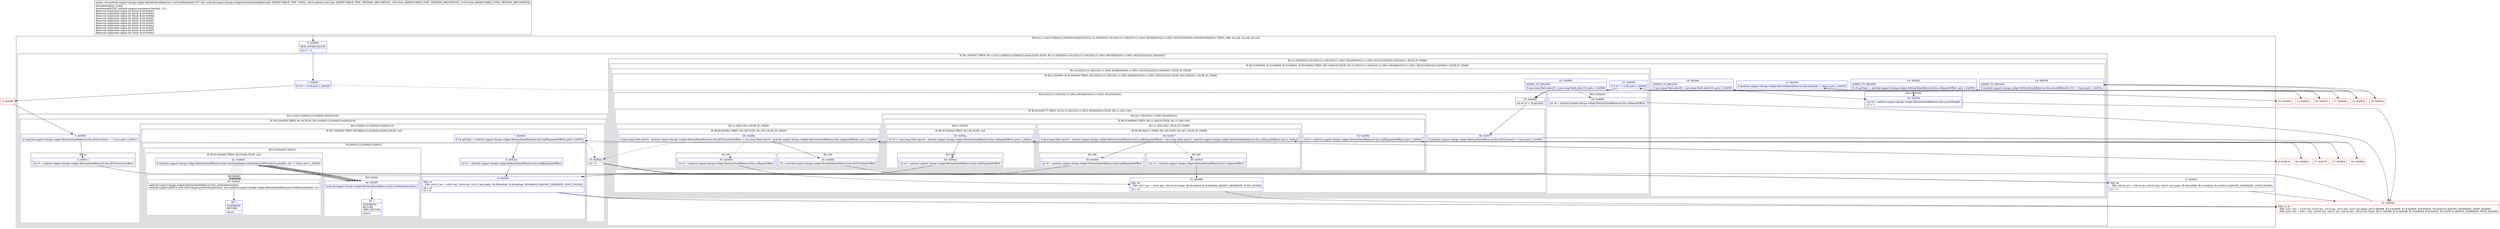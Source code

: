 digraph "CFG forandroid.support.design.widget.BottomSheetBehavior.2.onViewReleased(Landroid\/view\/View;FF)V" {
subgraph cluster_Region_1898507258 {
label = "R(4:0|(1:(1:4)(2:(3:8|9|(2:(2:43|46)|(2:44|45)))|10))(1:(2:19|(0)(0))(1:(4:25|(3:(2:(1:36)|10)(1:(1:39)(1:40))|9|(0)(0))(1:(1:29)(1:30))|31|(0)(0))(2:24|(0)(0))))|5|(0)(0)) | DECL_VAR: int null, int null, int null\l";
node [shape=record,color=blue];
Node_0 [shape=record,label="{0\:\ 0x0000|MTH_ENTER_BLOCK\l|int r2 = 4\l}"];
subgraph cluster_IfRegion_1268102813 {
label = "IF [B:1:0x0007] THEN: R(1:(1:4)(2:(3:8|9|(2:(2:43|46)|(2:44|45)))|10)) ELSE: R(1:(2:19|(0)(0))(1:(4:25|(3:(2:(1:36)|10)(1:(1:39)(1:40))|9|(0)(0))(1:(1:29)(1:30))|31|(0)(0))(2:24|(0)(0))))";
node [shape=record,color=blue];
Node_1 [shape=record,label="{1\:\ 0x0007|if (r10 \< 0.0f) goto L_0x0009\l}"];
subgraph cluster_Region_83985358 {
label = "R(1:(1:4)(2:(3:8|9|(2:(2:43|46)|(2:44|45)))|10))";
node [shape=record,color=blue];
subgraph cluster_IfRegion_735134360 {
label = "IF [B:3:0x000f] THEN: R(1:4) ELSE: R(2:(3:8|9|(2:(2:43|46)|(2:44|45)))|10)";
node [shape=record,color=blue];
Node_3 [shape=record,label="{3\:\ 0x000f|if (android.support.design.widget.BottomSheetBehavior.this.fitToContents == true) goto L_0x0011\l}"];
subgraph cluster_Region_425022436 {
label = "R(1:4)";
node [shape=record,color=blue];
Node_4 [shape=record,label="{4\:\ 0x0011|int r9 = android.support.design.widget.BottomSheetBehavior.this.fitToContentsOffset\l}"];
}
subgraph cluster_Region_1835626594 {
label = "R(2:(3:8|9|(2:(2:43|46)|(2:44|45)))|10)";
node [shape=record,color=blue];
subgraph cluster_IfRegion_1713289063 {
label = "IF [B:7:0x0020] THEN: R(3:8|9|(2:(2:43|46)|(2:44|45))) ELSE: null";
node [shape=record,color=blue];
Node_7 [shape=record,label="{7\:\ 0x0020|if (r8.getTop() \> android.support.design.widget.BottomSheetBehavior.this.halfExpandedOffset) goto L_0x0022\l}"];
subgraph cluster_Region_1484915967 {
label = "R(3:8|9|(2:(2:43|46)|(2:44|45)))";
node [shape=record,color=blue];
Node_8 [shape=record,label="{8\:\ 0x0022|int r0 = android.support.design.widget.BottomSheetBehavior.this.halfExpandedOffset\l}"];
Node_9 [shape=record,label="{9\:\ 0x0026|PHI: r0 \l  PHI: (r0v12 int) = (r0v5 int), (r0v6 int), (r0v13 int) binds: [B:39:0x00c9, B:36:0x00ae, B:8:0x0022] A[DONT_GENERATE, DONT_INLINE]\l|r9 = r0\lr2 = 6\l}"];
subgraph cluster_Region_14275687 {
label = "R(2:(2:43|46)|(2:44|45))";
node [shape=record,color=blue];
subgraph cluster_IfRegion_156186689 {
label = "IF [B:42:0x00e0] THEN: R(2:43|46) ELSE: null";
node [shape=record,color=blue];
Node_42 [shape=record,label="{42\:\ 0x00e0|if (android.support.design.widget.BottomSheetBehavior.this.viewDragHelper.settleCapturedViewAt(r8.getLeft(), r9) == false) goto L_0x00f3\l}"];
subgraph cluster_Region_1250245773 {
label = "R(2:43|46)";
node [shape=record,color=blue];
Node_43 [shape=record,label="{43\:\ 0x00e2|android.support.design.widget.BottomSheetBehavior.this.setStateInternal(2)\landroid.support.p000v4.view.ViewCompat.postOnAnimation(r8, new android.support.design.widget.BottomSheetBehavior.SettleRunnable(r8, r2))\l}"];
Node_46 [shape=record,label="{46\:\ ?|SYNTHETIC\lRETURN\l|return\l}"];
}
}
subgraph cluster_Region_1302537981 {
label = "R(2:44|45)";
node [shape=record,color=blue];
Node_44 [shape=record,label="{44\:\ 0x00f3|android.support.design.widget.BottomSheetBehavior.this.setStateInternal(r2)\l}"];
Node_45 [shape=record,label="{45\:\ ?|SYNTHETIC\lRETURN\lORIG_RETURN\l|return\l}"];
}
}
}
}
Node_10 [shape=record,label="{10\:\ 0x002a|r9 = 0\l}"];
}
}
}
subgraph cluster_Region_673934962 {
label = "R(1:(2:19|(0)(0))(1:(4:25|(3:(2:(1:36)|10)(1:(1:39)(1:40))|9|(0)(0))(1:(1:29)(1:30))|31|(0)(0))(2:24|(0)(0)))) | ELSE_IF_CHAIN\l";
node [shape=record,color=blue];
subgraph cluster_IfRegion_1000161695 {
label = "IF [B:12:0x0030, B:14:0x0038, B:16:0x0042, B:18:0x004e] THEN: R(2:19|(0)(0)) ELSE: R(1:(4:25|(3:(2:(1:36)|10)(1:(1:39)(1:40))|9|(0)(0))(1:(1:29)(1:30))|31|(0)(0))(2:24|(0)(0))) | ELSE_IF_CHAIN\l";
node [shape=record,color=blue];
Node_12 [shape=record,label="{12\:\ 0x0030|if (android.support.design.widget.BottomSheetBehavior.this.hideable != false) goto L_0x0032\l}"];
Node_14 [shape=record,label="{14\:\ 0x0038|ADDED_TO_REGION\l|if (android.support.design.widget.BottomSheetBehavior.this.shouldHide(r8, r10) != false) goto L_0x003a\l}"];
Node_16 [shape=record,label="{16\:\ 0x0042|ADDED_TO_REGION\l|if (r8.getTop() \> android.support.design.widget.BottomSheetBehavior.this.collapsedOffset) goto L_0x0050\l}"];
Node_18 [shape=record,label="{18\:\ 0x004e|ADDED_TO_REGION\l|if (java.lang.Math.abs(r9) \< java.lang.Math.abs(r10)) goto L_0x0050\l}"];
subgraph cluster_Region_708162178 {
label = "R(2:19|(0)(0))";
node [shape=record,color=blue];
Node_19 [shape=record,label="{19\:\ 0x0050|int r9 = android.support.design.widget.BottomSheetBehavior.this.parentHeight\lr2 = 5\l}"];
subgraph cluster_IfRegion_1965674599 {
label = "IF [B:42:0x00e0] THEN: R(0) ELSE: R(0)";
node [shape=record,color=blue];
Node_42 [shape=record,label="{42\:\ 0x00e0|if (android.support.design.widget.BottomSheetBehavior.this.viewDragHelper.settleCapturedViewAt(r8.getLeft(), r9) == false) goto L_0x00f3\l}"];
subgraph cluster_Region_89420723 {
label = "R(0)";
node [shape=record,color=blue];
}
subgraph cluster_Region_1988089237 {
label = "R(0)";
node [shape=record,color=blue];
}
}
}
subgraph cluster_Region_658502524 {
label = "R(1:(4:25|(3:(2:(1:36)|10)(1:(1:39)(1:40))|9|(0)(0))(1:(1:29)(1:30))|31|(0)(0))(2:24|(0)(0))) | ELSE_IF_CHAIN\l";
node [shape=record,color=blue];
subgraph cluster_IfRegion_472818964 {
label = "IF [B:21:0x0059, B:23:0x0065] THEN: R(4:25|(3:(2:(1:36)|10)(1:(1:39)(1:40))|9|(0)(0))(1:(1:29)(1:30))|31|(0)(0)) ELSE: R(2:24|(0)(0)) | ELSE_IF_CHAIN\l";
node [shape=record,color=blue];
Node_21 [shape=record,label="{21\:\ 0x0059|if (r10 == 0.0f) goto L_0x006d\l}"];
Node_23 [shape=record,label="{23\:\ 0x0065|ADDED_TO_REGION\l|if (java.lang.Math.abs(r9) \> java.lang.Math.abs(r10)) goto L_0x006d\l}"];
subgraph cluster_Region_89028170 {
label = "R(4:25|(3:(2:(1:36)|10)(1:(1:39)(1:40))|9|(0)(0))(1:(1:29)(1:30))|31|(0)(0))";
node [shape=record,color=blue];
Node_25 [shape=record,label="{25\:\ 0x006d|int int r9 = r8.getTop()\l}"];
subgraph cluster_IfRegion_977372361 {
label = "IF [B:26:0x0077] THEN: R(3:(2:(1:36)|10)(1:(1:39)(1:40))|9|(0)(0)) ELSE: R(1:(1:29)(1:30))";
node [shape=record,color=blue];
Node_26 [shape=record,label="{26\:\ 0x0077|if (android.support.design.widget.BottomSheetBehavior.this.fitToContents != true) goto L_0x009a\l}"];
subgraph cluster_Region_2093248468 {
label = "R(3:(2:(1:36)|10)(1:(1:39)(1:40))|9|(0)(0))";
node [shape=record,color=blue];
subgraph cluster_IfRegion_1776783271 {
label = "IF [B:33:0x009e] THEN: R(2:(1:36)|10) ELSE: R(1:(1:39)(1:40))";
node [shape=record,color=blue];
Node_33 [shape=record,label="{33\:\ 0x009e|if (r9 \< android.support.design.widget.BottomSheetBehavior.this.halfExpandedOffset) goto L_0x00a0\l}"];
subgraph cluster_Region_467904419 {
label = "R(2:(1:36)|10)";
node [shape=record,color=blue];
subgraph cluster_IfRegion_1328224409 {
label = "IF [B:35:0x00aa] THEN: R(1:36) ELSE: null";
node [shape=record,color=blue];
Node_35 [shape=record,label="{35\:\ 0x00aa|if (r9 \>= java.lang.Math.abs(r9 \- android.support.design.widget.BottomSheetBehavior.this.collapsedOffset)) goto L_0x00ae\l}"];
subgraph cluster_Region_1178588716 {
label = "R(1:36)";
node [shape=record,color=blue];
Node_36 [shape=record,label="{36\:\ 0x00ae|int r0 = android.support.design.widget.BottomSheetBehavior.this.halfExpandedOffset\l}"];
}
}
Node_10 [shape=record,label="{10\:\ 0x002a|r9 = 0\l}"];
}
subgraph cluster_Region_840580457 {
label = "R(1:(1:39)(1:40)) | ELSE_IF_CHAIN\l";
node [shape=record,color=blue];
subgraph cluster_IfRegion_1240686688 {
label = "IF [B:38:0x00c7] THEN: R(1:39) ELSE: R(1:40) | ELSE_IF_CHAIN\l";
node [shape=record,color=blue];
Node_38 [shape=record,label="{38\:\ 0x00c7|if (java.lang.Math.abs(r9 \- android.support.design.widget.BottomSheetBehavior.this.halfExpandedOffset) \< java.lang.Math.abs(r9 \- android.support.design.widget.BottomSheetBehavior.this.collapsedOffset)) goto L_0x00c9\l}"];
subgraph cluster_Region_1788825406 {
label = "R(1:39)";
node [shape=record,color=blue];
Node_39 [shape=record,label="{39\:\ 0x00c9|int r0 = android.support.design.widget.BottomSheetBehavior.this.halfExpandedOffset\l}"];
}
subgraph cluster_Region_793113240 {
label = "R(1:40)";
node [shape=record,color=blue];
Node_40 [shape=record,label="{40\:\ 0x00cf|int r0 = android.support.design.widget.BottomSheetBehavior.this.collapsedOffset\l}"];
}
}
}
}
Node_9 [shape=record,label="{9\:\ 0x0026|PHI: r0 \l  PHI: (r0v12 int) = (r0v5 int), (r0v6 int), (r0v13 int) binds: [B:39:0x00c9, B:36:0x00ae, B:8:0x0022] A[DONT_GENERATE, DONT_INLINE]\l|r9 = r0\lr2 = 6\l}"];
subgraph cluster_IfRegion_1793494085 {
label = "IF [B:42:0x00e0] THEN: R(0) ELSE: R(0)";
node [shape=record,color=blue];
Node_42 [shape=record,label="{42\:\ 0x00e0|if (android.support.design.widget.BottomSheetBehavior.this.viewDragHelper.settleCapturedViewAt(r8.getLeft(), r9) == false) goto L_0x00f3\l}"];
subgraph cluster_Region_59343368 {
label = "R(0)";
node [shape=record,color=blue];
}
subgraph cluster_Region_894970236 {
label = "R(0)";
node [shape=record,color=blue];
}
}
}
subgraph cluster_Region_1447738315 {
label = "R(1:(1:29)(1:30)) | ELSE_IF_CHAIN\l";
node [shape=record,color=blue];
subgraph cluster_IfRegion_2047525065 {
label = "IF [B:28:0x008c] THEN: R(1:29) ELSE: R(1:30) | ELSE_IF_CHAIN\l";
node [shape=record,color=blue];
Node_28 [shape=record,label="{28\:\ 0x008c|if (java.lang.Math.abs(r9 \- android.support.design.widget.BottomSheetBehavior.this.fitToContentsOffset) \< java.lang.Math.abs(r9 \- android.support.design.widget.BottomSheetBehavior.this.collapsedOffset)) goto L_0x008e\l}"];
subgraph cluster_Region_1512768504 {
label = "R(1:29)";
node [shape=record,color=blue];
Node_29 [shape=record,label="{29\:\ 0x008e|r9 = android.support.design.widget.BottomSheetBehavior.this.fitToContentsOffset\l}"];
}
subgraph cluster_Region_943573049 {
label = "R(1:30)";
node [shape=record,color=blue];
Node_30 [shape=record,label="{30\:\ 0x0094|int r0 = android.support.design.widget.BottomSheetBehavior.this.collapsedOffset\l}"];
}
}
}
}
Node_31 [shape=record,label="{31\:\ 0x0098|PHI: r0 \l  PHI: (r0v7 int) = (r0v4 int), (r0v10 int) binds: [B:40:0x00cf, B:30:0x0094] A[DONT_GENERATE, DONT_INLINE]\l|r9 = r0\l}"];
subgraph cluster_IfRegion_143692259 {
label = "IF [B:42:0x00e0] THEN: R(0) ELSE: R(0)";
node [shape=record,color=blue];
Node_42 [shape=record,label="{42\:\ 0x00e0|if (android.support.design.widget.BottomSheetBehavior.this.viewDragHelper.settleCapturedViewAt(r8.getLeft(), r9) == false) goto L_0x00f3\l}"];
subgraph cluster_Region_1195821883 {
label = "R(0)";
node [shape=record,color=blue];
}
subgraph cluster_Region_857807206 {
label = "R(0)";
node [shape=record,color=blue];
}
}
}
subgraph cluster_Region_967388516 {
label = "R(2:24|(0)(0))";
node [shape=record,color=blue];
Node_24 [shape=record,label="{24\:\ 0x0068|int r9 = android.support.design.widget.BottomSheetBehavior.this.collapsedOffset\l}"];
subgraph cluster_IfRegion_817260586 {
label = "IF [B:42:0x00e0] THEN: R(0) ELSE: R(0)";
node [shape=record,color=blue];
Node_42 [shape=record,label="{42\:\ 0x00e0|if (android.support.design.widget.BottomSheetBehavior.this.viewDragHelper.settleCapturedViewAt(r8.getLeft(), r9) == false) goto L_0x00f3\l}"];
subgraph cluster_Region_1009121366 {
label = "R(0)";
node [shape=record,color=blue];
}
subgraph cluster_Region_1296819194 {
label = "R(0)";
node [shape=record,color=blue];
}
}
}
}
}
}
}
}
Node_5 [shape=record,label="{5\:\ 0x0015|PHI: r9 \l  PHI: (r9v25 int) = (r9v16 int), (r9v23 int), (r9v31 int) binds: [B:29:0x008e, B:10:0x002a, B:4:0x0011] A[DONT_GENERATE, DONT_INLINE]\l|r2 = 3\l}"];
subgraph cluster_IfRegion_1989818652 {
label = "IF [B:42:0x00e0] THEN: R(0) ELSE: R(0)";
node [shape=record,color=blue];
Node_42 [shape=record,label="{42\:\ 0x00e0|if (android.support.design.widget.BottomSheetBehavior.this.viewDragHelper.settleCapturedViewAt(r8.getLeft(), r9) == false) goto L_0x00f3\l}"];
subgraph cluster_Region_1978591453 {
label = "R(0)";
node [shape=record,color=blue];
}
subgraph cluster_Region_1721387390 {
label = "R(0)";
node [shape=record,color=blue];
}
}
}
Node_2 [shape=record,color=red,label="{2\:\ 0x0009}"];
Node_6 [shape=record,color=red,label="{6\:\ 0x0018}"];
Node_11 [shape=record,color=red,label="{11\:\ 0x002c}"];
Node_13 [shape=record,color=red,label="{13\:\ 0x0032}"];
Node_15 [shape=record,color=red,label="{15\:\ 0x003a}"];
Node_17 [shape=record,color=red,label="{17\:\ 0x0044}"];
Node_20 [shape=record,color=red,label="{20\:\ 0x0057}"];
Node_22 [shape=record,color=red,label="{22\:\ 0x005b}"];
Node_27 [shape=record,color=red,label="{27\:\ 0x0079}"];
Node_32 [shape=record,color=red,label="{32\:\ 0x009a}"];
Node_34 [shape=record,color=red,label="{34\:\ 0x00a0}"];
Node_37 [shape=record,color=red,label="{37\:\ 0x00b4}"];
Node_41 [shape=record,color=red,label="{41\:\ 0x00d4|PHI: r2 r9 \l  PHI: (r2v1 int) = (r2v0 int), (r2v0 int), (r2v2 int), (r2v3 int), (r2v4 int) binds: [B:31:0x0098, B:24:0x0068, B:19:0x0050, B:9:0x0026, B:5:0x0015] A[DONT_GENERATE, DONT_INLINE]\l  PHI: (r9v1 int) = (r9v11 int), (r9v20 int), (r9v22 int), (r9v24 int), (r9v25 int) binds: [B:31:0x0098, B:24:0x0068, B:19:0x0050, B:9:0x0026, B:5:0x0015] A[DONT_GENERATE, DONT_INLINE]\l}"];
MethodNode[shape=record,label="{public void android.support.design.widget.BottomSheetBehavior.2.onViewReleased((r7v0 'this' android.support.design.widget.BottomSheetBehavior$2 A[IMMUTABLE_TYPE, THIS]), (r8v0 android.view.View A[IMMUTABLE_TYPE, METHOD_ARGUMENT]), (r9v0 float A[IMMUTABLE_TYPE, METHOD_ARGUMENT]), (r10v0 float A[IMMUTABLE_TYPE, METHOD_ARGUMENT]))  | INCONSISTENT_CODE\lAnnotation[BUILD, android.support.annotation.NonNull, \{\}], , \lRemoved duplicated region for block: B:44:0x00f3 \lRemoved duplicated region for block: B:43:0x00e2 \lRemoved duplicated region for block: B:43:0x00e2 \lRemoved duplicated region for block: B:44:0x00f3 \lRemoved duplicated region for block: B:44:0x00f3 \lRemoved duplicated region for block: B:43:0x00e2 \lRemoved duplicated region for block: B:43:0x00e2 \lRemoved duplicated region for block: B:44:0x00f3 \lRemoved duplicated region for block: B:44:0x00f3 \lRemoved duplicated region for block: B:43:0x00e2 \l}"];
MethodNode -> Node_0;
Node_0 -> Node_1;
Node_1 -> Node_2;
Node_1 -> Node_11[style=dashed];
Node_3 -> Node_4;
Node_3 -> Node_6[style=dashed];
Node_4 -> Node_5;
Node_7 -> Node_8;
Node_7 -> Node_10[style=dashed];
Node_8 -> Node_9;
Node_9 -> Node_41;
Node_42 -> Node_43[style=dashed];
Node_42 -> Node_44;
Node_43 -> Node_46;
Node_44 -> Node_45;
Node_10 -> Node_5;
Node_12 -> Node_13;
Node_12 -> Node_20[style=dashed];
Node_14 -> Node_15;
Node_14 -> Node_20[style=dashed];
Node_16 -> Node_17[style=dashed];
Node_16 -> Node_19;
Node_18 -> Node_19;
Node_18 -> Node_20[style=dashed];
Node_19 -> Node_41;
Node_42 -> Node_43[style=dashed];
Node_42 -> Node_44;
Node_21 -> Node_22[style=dashed];
Node_21 -> Node_25;
Node_23 -> Node_24[style=dashed];
Node_23 -> Node_25;
Node_25 -> Node_26;
Node_26 -> Node_27[style=dashed];
Node_26 -> Node_32;
Node_33 -> Node_34;
Node_33 -> Node_37[style=dashed];
Node_35 -> Node_36;
Node_35 -> Node_10[style=dashed];
Node_36 -> Node_9;
Node_10 -> Node_5;
Node_38 -> Node_39;
Node_38 -> Node_40[style=dashed];
Node_39 -> Node_9;
Node_40 -> Node_31;
Node_9 -> Node_41;
Node_42 -> Node_43[style=dashed];
Node_42 -> Node_44;
Node_28 -> Node_29;
Node_28 -> Node_30[style=dashed];
Node_29 -> Node_5;
Node_30 -> Node_31;
Node_31 -> Node_41;
Node_42 -> Node_43[style=dashed];
Node_42 -> Node_44;
Node_24 -> Node_41;
Node_42 -> Node_43[style=dashed];
Node_42 -> Node_44;
Node_5 -> Node_41;
Node_42 -> Node_43[style=dashed];
Node_42 -> Node_44;
Node_2 -> Node_3;
Node_6 -> Node_7;
Node_11 -> Node_12;
Node_13 -> Node_14;
Node_15 -> Node_16;
Node_17 -> Node_18;
Node_20 -> Node_21;
Node_22 -> Node_23;
Node_27 -> Node_28;
Node_32 -> Node_33;
Node_34 -> Node_35;
Node_37 -> Node_38;
Node_41 -> Node_42;
}

